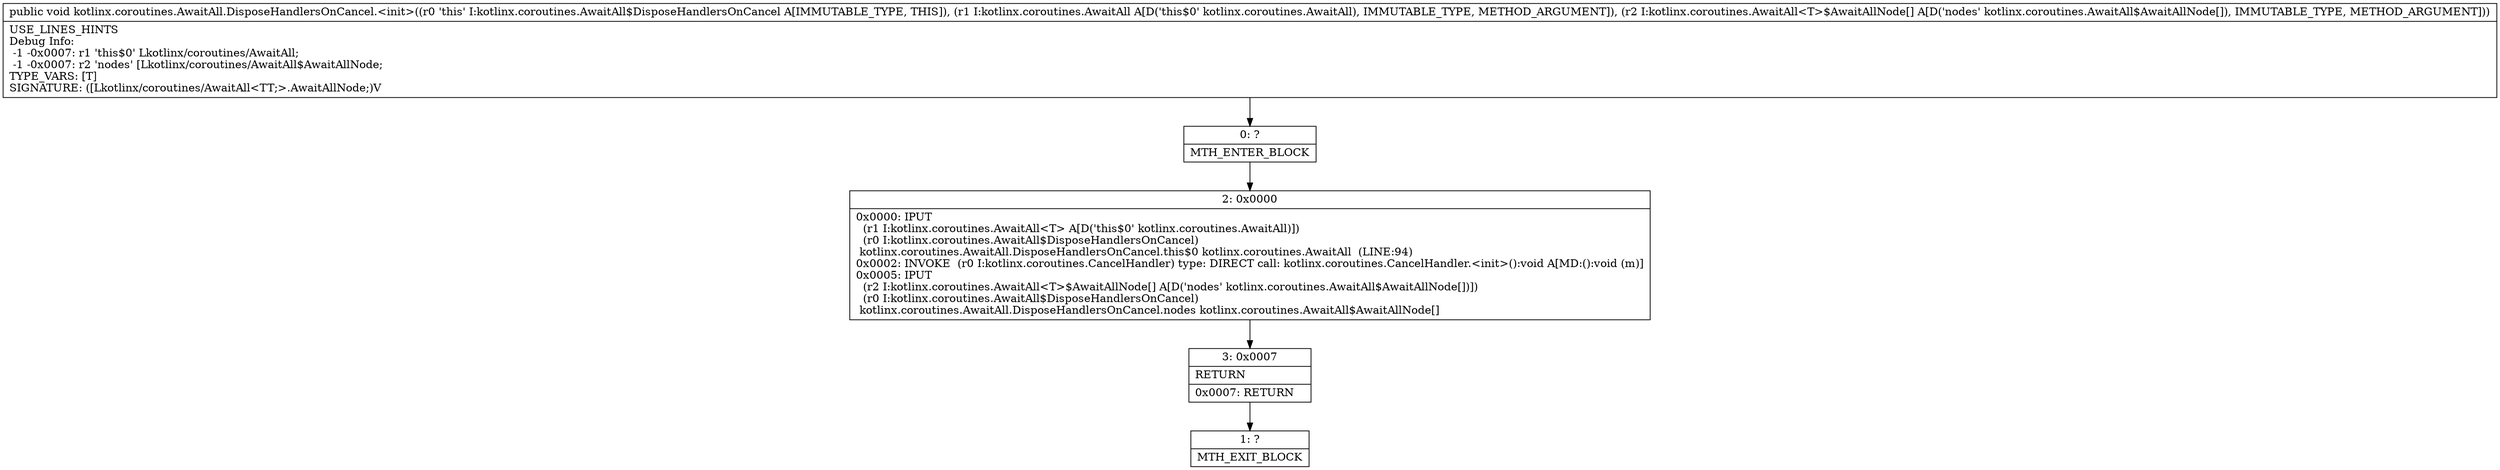 digraph "CFG forkotlinx.coroutines.AwaitAll.DisposeHandlersOnCancel.\<init\>(Lkotlinx\/coroutines\/AwaitAll;[Lkotlinx\/coroutines\/AwaitAll$AwaitAllNode;)V" {
Node_0 [shape=record,label="{0\:\ ?|MTH_ENTER_BLOCK\l}"];
Node_2 [shape=record,label="{2\:\ 0x0000|0x0000: IPUT  \l  (r1 I:kotlinx.coroutines.AwaitAll\<T\> A[D('this$0' kotlinx.coroutines.AwaitAll)])\l  (r0 I:kotlinx.coroutines.AwaitAll$DisposeHandlersOnCancel)\l kotlinx.coroutines.AwaitAll.DisposeHandlersOnCancel.this$0 kotlinx.coroutines.AwaitAll  (LINE:94)\l0x0002: INVOKE  (r0 I:kotlinx.coroutines.CancelHandler) type: DIRECT call: kotlinx.coroutines.CancelHandler.\<init\>():void A[MD:():void (m)]\l0x0005: IPUT  \l  (r2 I:kotlinx.coroutines.AwaitAll\<T\>$AwaitAllNode[] A[D('nodes' kotlinx.coroutines.AwaitAll$AwaitAllNode[])])\l  (r0 I:kotlinx.coroutines.AwaitAll$DisposeHandlersOnCancel)\l kotlinx.coroutines.AwaitAll.DisposeHandlersOnCancel.nodes kotlinx.coroutines.AwaitAll$AwaitAllNode[] \l}"];
Node_3 [shape=record,label="{3\:\ 0x0007|RETURN\l|0x0007: RETURN   \l}"];
Node_1 [shape=record,label="{1\:\ ?|MTH_EXIT_BLOCK\l}"];
MethodNode[shape=record,label="{public void kotlinx.coroutines.AwaitAll.DisposeHandlersOnCancel.\<init\>((r0 'this' I:kotlinx.coroutines.AwaitAll$DisposeHandlersOnCancel A[IMMUTABLE_TYPE, THIS]), (r1 I:kotlinx.coroutines.AwaitAll A[D('this$0' kotlinx.coroutines.AwaitAll), IMMUTABLE_TYPE, METHOD_ARGUMENT]), (r2 I:kotlinx.coroutines.AwaitAll\<T\>$AwaitAllNode[] A[D('nodes' kotlinx.coroutines.AwaitAll$AwaitAllNode[]), IMMUTABLE_TYPE, METHOD_ARGUMENT]))  | USE_LINES_HINTS\lDebug Info:\l  \-1 \-0x0007: r1 'this$0' Lkotlinx\/coroutines\/AwaitAll;\l  \-1 \-0x0007: r2 'nodes' [Lkotlinx\/coroutines\/AwaitAll$AwaitAllNode;\lTYPE_VARS: [T]\lSIGNATURE: ([Lkotlinx\/coroutines\/AwaitAll\<TT;\>.AwaitAllNode;)V\l}"];
MethodNode -> Node_0;Node_0 -> Node_2;
Node_2 -> Node_3;
Node_3 -> Node_1;
}

